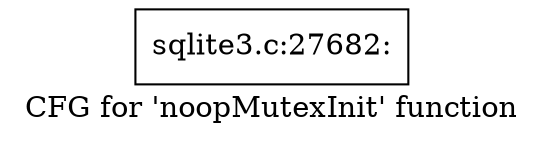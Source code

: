 digraph "CFG for 'noopMutexInit' function" {
	label="CFG for 'noopMutexInit' function";

	Node0x55c0f52edf10 [shape=record,label="{sqlite3.c:27682:}"];
}
